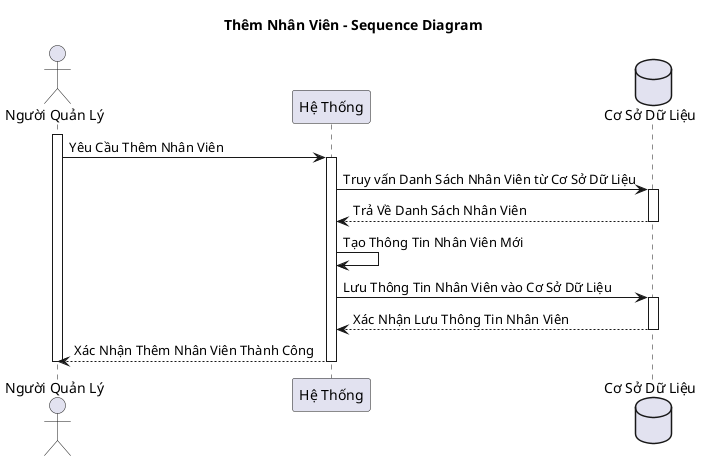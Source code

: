 @startuml
title Thêm Nhân Viên - Sequence Diagram

actor "Người Quản Lý" as manager
participant "Hệ Thống" as system
database "Cơ Sở Dữ Liệu" as database

activate manager
manager -> system: Yêu Cầu Thêm Nhân Viên
activate system
system -> database: Truy vấn Danh Sách Nhân Viên từ Cơ Sở Dữ Liệu
activate database
database --> system: Trả Về Danh Sách Nhân Viên
deactivate database
system -> system: Tạo Thông Tin Nhân Viên Mới
system -> database: Lưu Thông Tin Nhân Viên vào Cơ Sở Dữ Liệu
activate database
database --> system: Xác Nhận Lưu Thông Tin Nhân Viên
deactivate database
system --> manager: Xác Nhận Thêm Nhân Viên Thành Công
deactivate system
deactivate manager
@enduml

